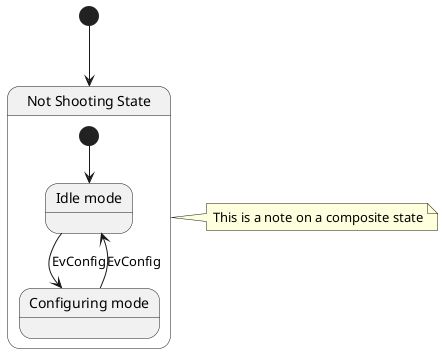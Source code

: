 @startuml

[*] --> NotShooting

state "Not Shooting State" as NotShooting {
  state "Idle mode" as Idle
  state "Configuring mode" as Configuring
  [*] --> Idle
  Idle --> Configuring : EvConfig
  Configuring --> Idle : EvConfig
}

note right of NotShooting : This is a note on a composite state

@enduml
